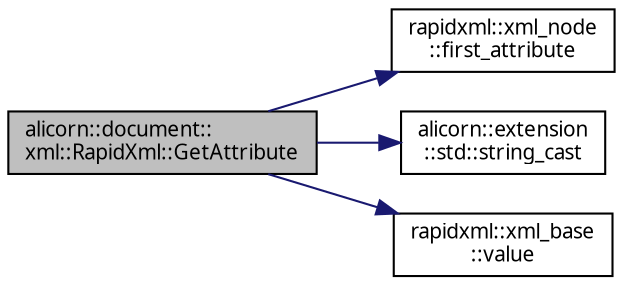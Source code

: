 digraph "alicorn::document::xml::RapidXml::GetAttribute"
{
 // INTERACTIVE_SVG=YES
  edge [fontname="Verdana",fontsize="10",labelfontname="Verdana",labelfontsize="10"];
  node [fontname="Verdana",fontsize="10",shape=record];
  rankdir="LR";
  Node1 [label="alicorn::document::\lxml::RapidXml::GetAttribute",height=0.2,width=0.4,color="black", fillcolor="grey75", style="filled", fontcolor="black"];
  Node1 -> Node2 [color="midnightblue",fontsize="10",style="solid",fontname="Verdana"];
  Node2 [label="rapidxml::xml_node\l::first_attribute",height=0.2,width=0.4,color="black", fillcolor="white", style="filled",URL="$a00155.html#ae426802be58114ffc41bf30ac6b8c37d"];
  Node1 -> Node3 [color="midnightblue",fontsize="10",style="solid",fontname="Verdana"];
  Node3 [label="alicorn::extension\l::std::string_cast",height=0.2,width=0.4,color="black", fillcolor="white", style="filled",URL="$a00504.html#gafc1bb38569424983a63fbf99ce9f47c1",tooltip="Класс входит в Проект Std   Функция преобразования строк из одной кодировки в другую. "];
  Node1 -> Node4 [color="midnightblue",fontsize="10",style="solid",fontname="Verdana"];
  Node4 [label="rapidxml::xml_base\l::value",height=0.2,width=0.4,color="black", fillcolor="white", style="filled",URL="$a00153.html#adcdaccff61c665f039d9344e447b7445"];
}
